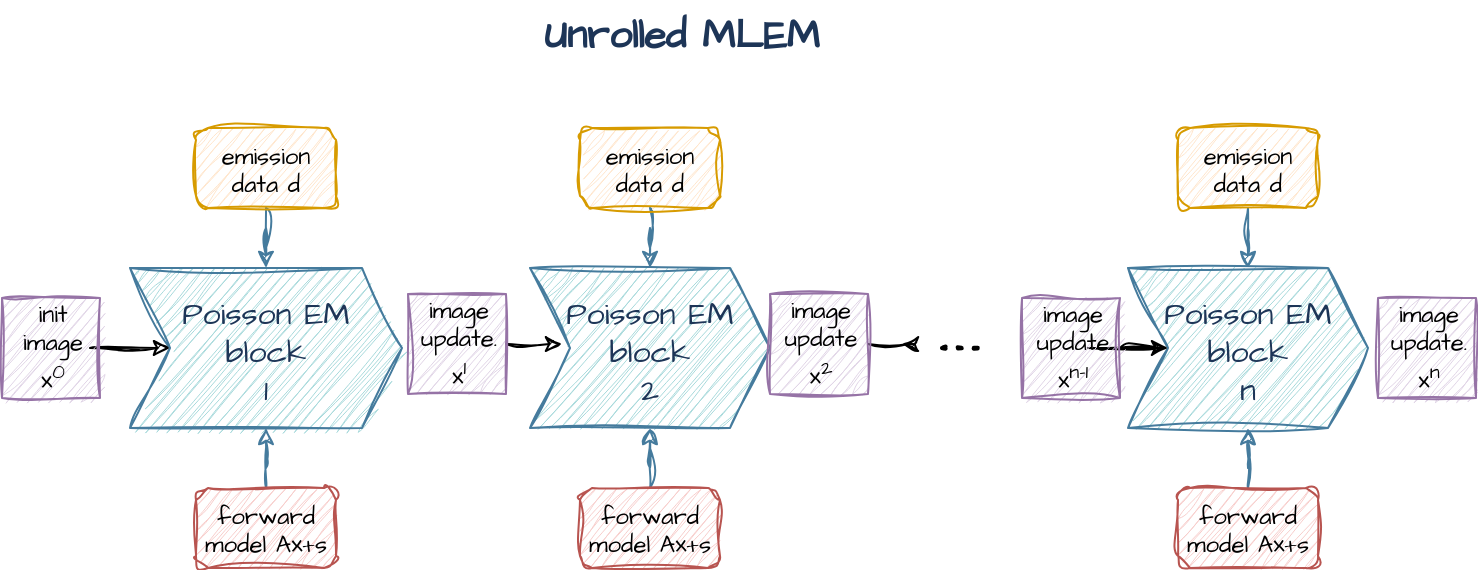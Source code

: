 <mxfile version="21.1.6" type="embed">
  <diagram id="NvvhxOLhQnd_eypRNyBo" name="Page-1">
    <mxGraphModel dx="1148" dy="645" grid="1" gridSize="10" guides="1" tooltips="1" connect="1" arrows="1" fold="1" page="1" pageScale="1" pageWidth="1169" pageHeight="827" background="none" math="1" shadow="0">
      <root>
        <mxCell id="0" />
        <mxCell id="1" parent="0" />
        <mxCell id="3" value="Poisson EM&#xa;block&#xa;1" style="shape=step;perimeter=stepPerimeter;fixedSize=1;hachureGap=4;fontFamily=Architects Daughter;fontSource=https%3A%2F%2Ffonts.googleapis.com%2Fcss%3Ffamily%3DArchitects%2BDaughter;fontSize=16;labelBackgroundColor=none;fillColor=#A8DADC;strokeColor=#457B9D;fontColor=#1D3557;rounded=0;sketch=1;curveFitting=1;jiggle=2;" vertex="1" parent="1">
          <mxGeometry x="134" y="160" width="136" height="80" as="geometry" />
        </mxCell>
        <mxCell id="4" value="Poisson EM&#xa;block&#xa;2" style="shape=step;perimeter=stepPerimeter;fixedSize=1;hachureGap=4;fontFamily=Architects Daughter;fontSource=https%3A%2F%2Ffonts.googleapis.com%2Fcss%3Ffamily%3DArchitects%2BDaughter;fontSize=16;labelBackgroundColor=none;fillColor=#A8DADC;strokeColor=#457B9D;fontColor=#1D3557;rounded=0;sketch=1;curveFitting=1;jiggle=2;" vertex="1" parent="1">
          <mxGeometry x="334" y="160" width="120" height="80" as="geometry" />
        </mxCell>
        <mxCell id="10" value="Poisson EM&#xa;block&#xa;n" style="shape=step;perimeter=stepPerimeter;fixedSize=1;hachureGap=4;fontFamily=Architects Daughter;fontSource=https%3A%2F%2Ffonts.googleapis.com%2Fcss%3Ffamily%3DArchitects%2BDaughter;fontSize=16;labelBackgroundColor=none;fillColor=#A8DADC;strokeColor=#457B9D;fontColor=#1D3557;rounded=0;sketch=1;curveFitting=1;jiggle=2;" vertex="1" parent="1">
          <mxGeometry x="633" y="160" width="120" height="80" as="geometry" />
        </mxCell>
        <mxCell id="13" value="Unrolled MLEM" style="text;strokeColor=none;fillColor=none;align=center;verticalAlign=middle;rounded=0;fontSize=20;fontFamily=Architects Daughter;fontColor=#1D3557;fontStyle=1" vertex="1" parent="1">
          <mxGeometry x="380" y="26" width="60" height="30" as="geometry" />
        </mxCell>
        <mxCell id="20" value="" style="edgeStyle=orthogonalEdgeStyle;rounded=0;sketch=1;hachureGap=4;jiggle=2;curveFitting=1;orthogonalLoop=1;jettySize=auto;strokeColor=#457B9D;fontFamily=Architects Daughter;fontSource=https%3A%2F%2Ffonts.googleapis.com%2Fcss%3Ffamily%3DArchitects%2BDaughter;fontSize=16;fontColor=#1D3557;fillColor=#A8DADC;" edge="1" parent="1" source="18" target="3">
          <mxGeometry relative="1" as="geometry" />
        </mxCell>
        <mxCell id="18" value="emission&#xa;data d" style="rounded=1;sketch=1;hachureGap=4;jiggle=2;curveFitting=1;strokeColor=#d79b00;fontFamily=Architects Daughter;fontSource=https%3A%2F%2Ffonts.googleapis.com%2Fcss%3Ffamily%3DArchitects%2BDaughter;fontSize=12;fillColor=#ffe6cc;" vertex="1" parent="1">
          <mxGeometry x="167" y="90" width="70" height="40" as="geometry" />
        </mxCell>
        <mxCell id="21" value="" style="edgeStyle=orthogonalEdgeStyle;rounded=0;sketch=1;hachureGap=4;jiggle=2;curveFitting=1;orthogonalLoop=1;jettySize=auto;strokeColor=#457B9D;fontFamily=Architects Daughter;fontSource=https%3A%2F%2Ffonts.googleapis.com%2Fcss%3Ffamily%3DArchitects%2BDaughter;fontSize=16;fontColor=#1D3557;fillColor=#A8DADC;" edge="1" parent="1" source="19" target="3">
          <mxGeometry relative="1" as="geometry" />
        </mxCell>
        <mxCell id="19" value="forward&#xa;model Ax+s" style="rounded=1;sketch=1;hachureGap=4;jiggle=2;curveFitting=1;strokeColor=#b85450;fontFamily=Architects Daughter;fontSource=https%3A%2F%2Ffonts.googleapis.com%2Fcss%3Ffamily%3DArchitects%2BDaughter;fontSize=12;fillColor=#f8cecc;" vertex="1" parent="1">
          <mxGeometry x="167" y="270" width="70" height="40" as="geometry" />
        </mxCell>
        <mxCell id="24" value="" style="edgeStyle=orthogonalEdgeStyle;rounded=0;sketch=1;hachureGap=4;jiggle=2;curveFitting=1;orthogonalLoop=1;jettySize=auto;strokeColor=#457B9D;fontFamily=Architects Daughter;fontSource=https%3A%2F%2Ffonts.googleapis.com%2Fcss%3Ffamily%3DArchitects%2BDaughter;fontSize=16;fontColor=#1D3557;fillColor=#A8DADC;" edge="1" parent="1" source="22" target="4">
          <mxGeometry relative="1" as="geometry" />
        </mxCell>
        <mxCell id="22" value="emission&#xa;data d" style="rounded=1;sketch=1;hachureGap=4;jiggle=2;curveFitting=1;strokeColor=#d79b00;fontFamily=Architects Daughter;fontSource=https%3A%2F%2Ffonts.googleapis.com%2Fcss%3Ffamily%3DArchitects%2BDaughter;fontSize=12;fillColor=#ffe6cc;" vertex="1" parent="1">
          <mxGeometry x="359" y="90" width="70" height="40" as="geometry" />
        </mxCell>
        <mxCell id="25" value="" style="edgeStyle=orthogonalEdgeStyle;rounded=0;sketch=1;hachureGap=4;jiggle=2;curveFitting=1;orthogonalLoop=1;jettySize=auto;strokeColor=#457B9D;fontFamily=Architects Daughter;fontSource=https%3A%2F%2Ffonts.googleapis.com%2Fcss%3Ffamily%3DArchitects%2BDaughter;fontSize=16;fontColor=#1D3557;fillColor=#A8DADC;" edge="1" parent="1" source="23" target="10">
          <mxGeometry relative="1" as="geometry" />
        </mxCell>
        <mxCell id="23" value="emission&#xa;data d" style="rounded=1;sketch=1;hachureGap=4;jiggle=2;curveFitting=1;strokeColor=#d79b00;fontFamily=Architects Daughter;fontSource=https%3A%2F%2Ffonts.googleapis.com%2Fcss%3Ffamily%3DArchitects%2BDaughter;fontSize=12;fillColor=#ffe6cc;" vertex="1" parent="1">
          <mxGeometry x="658" y="90" width="70" height="40" as="geometry" />
        </mxCell>
        <mxCell id="27" value="" style="edgeStyle=orthogonalEdgeStyle;rounded=0;sketch=1;hachureGap=4;jiggle=2;curveFitting=1;orthogonalLoop=1;jettySize=auto;strokeColor=#457B9D;fontFamily=Architects Daughter;fontSource=https%3A%2F%2Ffonts.googleapis.com%2Fcss%3Ffamily%3DArchitects%2BDaughter;fontSize=16;fontColor=#1D3557;fillColor=#A8DADC;" edge="1" parent="1" source="26" target="4">
          <mxGeometry relative="1" as="geometry" />
        </mxCell>
        <mxCell id="26" value="forward&#xa;model Ax+s" style="rounded=1;sketch=1;hachureGap=4;jiggle=2;curveFitting=1;strokeColor=#b85450;fontFamily=Architects Daughter;fontSource=https%3A%2F%2Ffonts.googleapis.com%2Fcss%3Ffamily%3DArchitects%2BDaughter;fontSize=12;fillColor=#f8cecc;" vertex="1" parent="1">
          <mxGeometry x="359" y="270" width="70" height="40" as="geometry" />
        </mxCell>
        <mxCell id="29" value="" style="edgeStyle=orthogonalEdgeStyle;rounded=0;sketch=1;hachureGap=4;jiggle=2;curveFitting=1;orthogonalLoop=1;jettySize=auto;strokeColor=#457B9D;fontFamily=Architects Daughter;fontSource=https%3A%2F%2Ffonts.googleapis.com%2Fcss%3Ffamily%3DArchitects%2BDaughter;fontSize=16;fontColor=#1D3557;fillColor=#A8DADC;" edge="1" parent="1" source="28" target="10">
          <mxGeometry relative="1" as="geometry" />
        </mxCell>
        <mxCell id="28" value="forward&#xa;model Ax+s" style="rounded=1;sketch=1;hachureGap=4;jiggle=2;curveFitting=1;strokeColor=#b85450;fontFamily=Architects Daughter;fontSource=https%3A%2F%2Ffonts.googleapis.com%2Fcss%3Ffamily%3DArchitects%2BDaughter;fontSize=12;fillColor=#f8cecc;" vertex="1" parent="1">
          <mxGeometry x="658" y="270" width="70" height="40" as="geometry" />
        </mxCell>
        <mxCell id="46" value="" style="edgeStyle=orthogonalEdgeStyle;rounded=0;sketch=1;hachureGap=4;jiggle=2;curveFitting=1;orthogonalLoop=1;jettySize=auto;fontFamily=Architects Daughter;fontSource=https%3A%2F%2Ffonts.googleapis.com%2Fcss%3Ffamily%3DArchitects%2BDaughter;fontSize=16;" edge="1" parent="1" source="35" target="3">
          <mxGeometry relative="1" as="geometry" />
        </mxCell>
        <mxCell id="35" value="init&lt;br&gt;image&lt;br&gt;x&lt;sup&gt;0&lt;/sup&gt;" style="rounded=0;sketch=1;hachureGap=4;jiggle=2;curveFitting=1;strokeColor=#9673a6;fontFamily=Architects Daughter;fontSource=https%3A%2F%2Ffonts.googleapis.com%2Fcss%3Ffamily%3DArchitects%2BDaughter;fontSize=12;fillColor=#e1d5e7;align=center;html=1;" vertex="1" parent="1">
          <mxGeometry x="70" y="175" width="49" height="50" as="geometry" />
        </mxCell>
        <mxCell id="45" style="edgeStyle=orthogonalEdgeStyle;rounded=0;sketch=1;hachureGap=4;jiggle=2;curveFitting=1;orthogonalLoop=1;jettySize=auto;exitX=1;exitY=0.5;exitDx=0;exitDy=0;fontFamily=Architects Daughter;fontSource=https%3A%2F%2Ffonts.googleapis.com%2Fcss%3Ffamily%3DArchitects%2BDaughter;fontSize=16;" edge="1" parent="1" source="42">
          <mxGeometry relative="1" as="geometry">
            <mxPoint x="350" y="198" as="targetPoint" />
          </mxGeometry>
        </mxCell>
        <mxCell id="42" value="image&lt;br&gt;update. &lt;br&gt;x&lt;sup&gt;1&lt;/sup&gt;" style="rounded=0;sketch=1;hachureGap=4;jiggle=2;curveFitting=1;strokeColor=#9673a6;fontFamily=Architects Daughter;fontSource=https%3A%2F%2Ffonts.googleapis.com%2Fcss%3Ffamily%3DArchitects%2BDaughter;fontSize=12;fillColor=#e1d5e7;align=center;html=1;gradientColor=none;shadow=0;glass=0;" vertex="1" parent="1">
          <mxGeometry x="273" y="173" width="49" height="50" as="geometry" />
        </mxCell>
        <mxCell id="49" value="" style="edgeStyle=orthogonalEdgeStyle;rounded=0;sketch=1;hachureGap=4;jiggle=2;curveFitting=1;orthogonalLoop=1;jettySize=auto;fontFamily=Architects Daughter;fontSource=https%3A%2F%2Ffonts.googleapis.com%2Fcss%3Ffamily%3DArchitects%2BDaughter;fontSize=16;" edge="1" parent="1" source="47">
          <mxGeometry relative="1" as="geometry">
            <mxPoint x="520" y="198" as="targetPoint" />
          </mxGeometry>
        </mxCell>
        <mxCell id="47" value="image&lt;br&gt;update&lt;br&gt;x&lt;sup&gt;2&lt;/sup&gt;" style="rounded=0;sketch=1;hachureGap=4;jiggle=2;curveFitting=1;strokeColor=#9673a6;fontFamily=Architects Daughter;fontSource=https%3A%2F%2Ffonts.googleapis.com%2Fcss%3Ffamily%3DArchitects%2BDaughter;fontSize=12;fillColor=#e1d5e7;align=center;html=1;gradientColor=none;shadow=0;glass=0;" vertex="1" parent="1">
          <mxGeometry x="454" y="173" width="49" height="50" as="geometry" />
        </mxCell>
        <mxCell id="50" value="" style="edgeStyle=orthogonalEdgeStyle;rounded=0;sketch=1;hachureGap=4;jiggle=2;curveFitting=1;orthogonalLoop=1;jettySize=auto;fontFamily=Architects Daughter;fontSource=https%3A%2F%2Ffonts.googleapis.com%2Fcss%3Ffamily%3DArchitects%2BDaughter;fontSize=16;" edge="1" parent="1" source="48" target="10">
          <mxGeometry relative="1" as="geometry" />
        </mxCell>
        <mxCell id="48" value="image&lt;br&gt;update&lt;br&gt;x&lt;sup&gt;n-1&lt;/sup&gt;" style="rounded=0;sketch=1;hachureGap=4;jiggle=2;curveFitting=1;strokeColor=#9673a6;fontFamily=Architects Daughter;fontSource=https%3A%2F%2Ffonts.googleapis.com%2Fcss%3Ffamily%3DArchitects%2BDaughter;fontSize=12;fillColor=#e1d5e7;align=center;html=1;gradientColor=none;shadow=0;glass=0;" vertex="1" parent="1">
          <mxGeometry x="580" y="175" width="49" height="50" as="geometry" />
        </mxCell>
        <mxCell id="53" value="image&lt;br&gt;update. &lt;br&gt;x&lt;sup&gt;n&lt;/sup&gt;" style="rounded=0;sketch=1;hachureGap=4;jiggle=2;curveFitting=1;strokeColor=#9673a6;fontFamily=Architects Daughter;fontSource=https%3A%2F%2Ffonts.googleapis.com%2Fcss%3Ffamily%3DArchitects%2BDaughter;fontSize=12;fillColor=#e1d5e7;align=center;html=1;gradientColor=none;shadow=0;glass=0;" vertex="1" parent="1">
          <mxGeometry x="758" y="175" width="49" height="50" as="geometry" />
        </mxCell>
        <mxCell id="57" value="" style="endArrow=none;dashed=1;dashPattern=1 3;strokeWidth=2;rounded=0;sketch=1;hachureGap=4;jiggle=2;curveFitting=1;fontFamily=Architects Daughter;fontSource=https%3A%2F%2Ffonts.googleapis.com%2Fcss%3Ffamily%3DArchitects%2BDaughter;fontSize=16;" edge="1" parent="1">
          <mxGeometry width="50" height="50" relative="1" as="geometry">
            <mxPoint x="540" y="200" as="sourcePoint" />
            <mxPoint x="560" y="200" as="targetPoint" />
          </mxGeometry>
        </mxCell>
      </root>
    </mxGraphModel>
  </diagram>
</mxfile>

